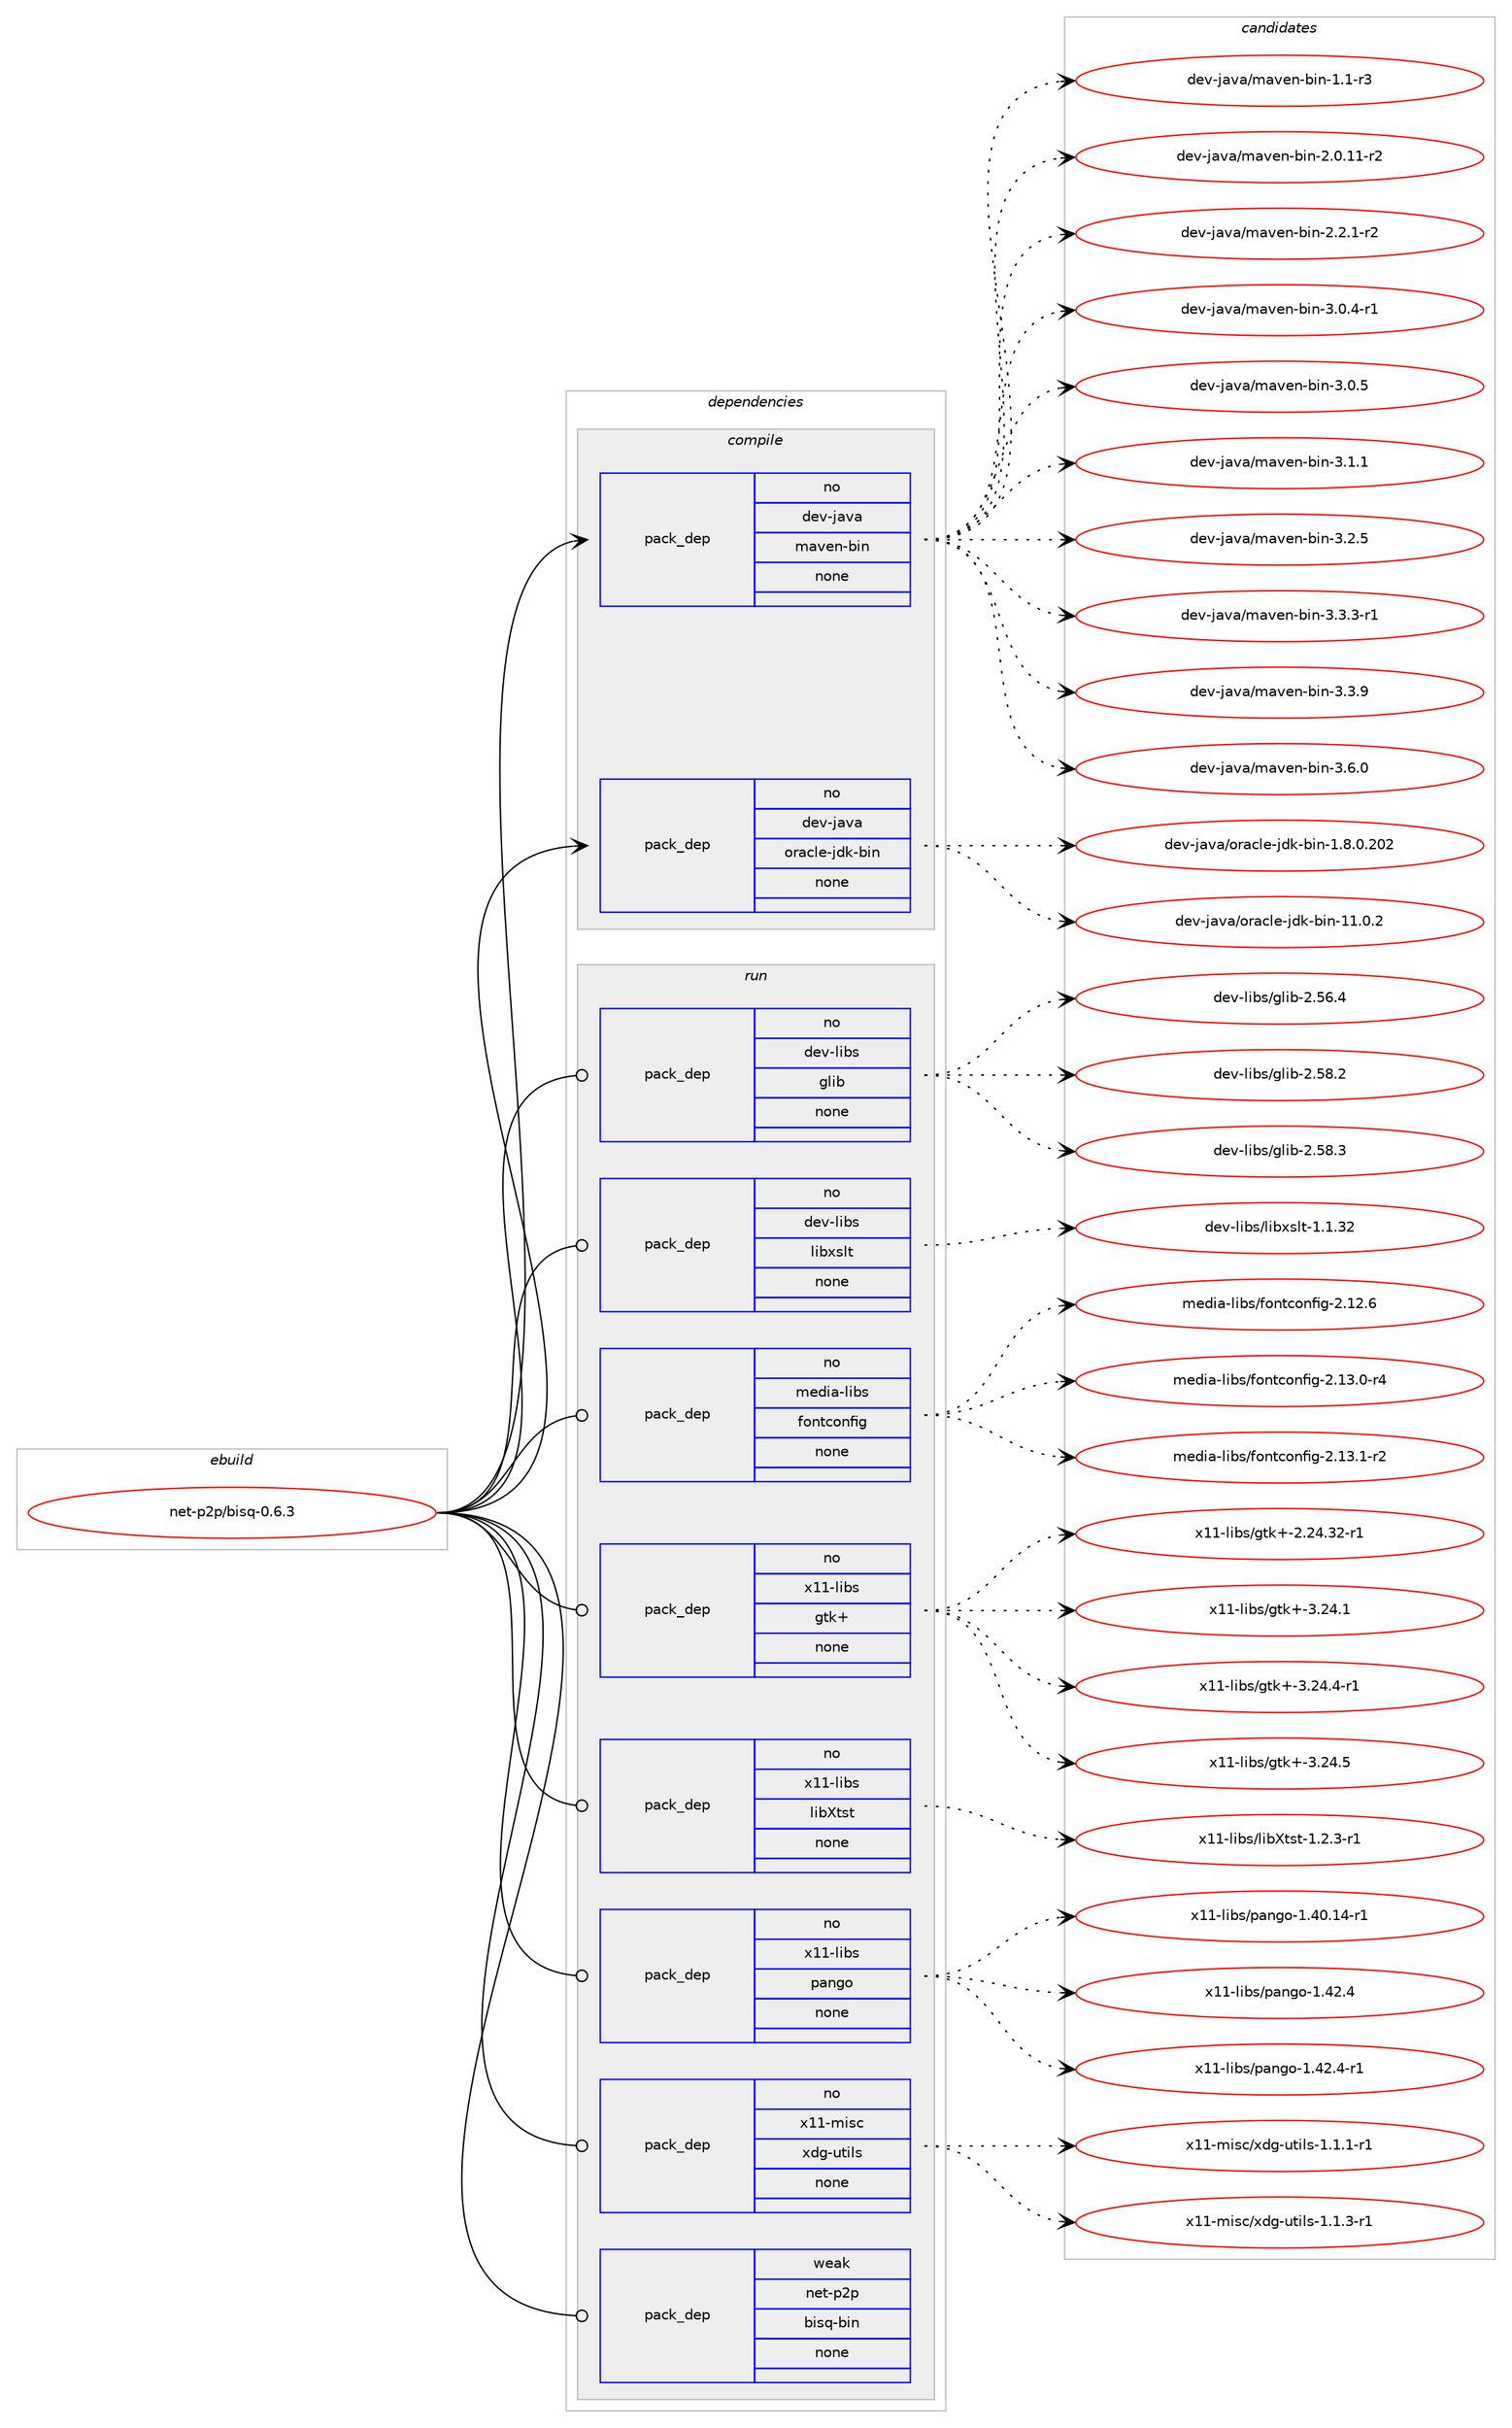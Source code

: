 digraph prolog {

# *************
# Graph options
# *************

newrank=true;
concentrate=true;
compound=true;
graph [rankdir=LR,fontname=Helvetica,fontsize=10,ranksep=1.5];#, ranksep=2.5, nodesep=0.2];
edge  [arrowhead=vee];
node  [fontname=Helvetica,fontsize=10];

# **********
# The ebuild
# **********

subgraph cluster_leftcol {
color=gray;
rank=same;
label=<<i>ebuild</i>>;
id [label="net-p2p/bisq-0.6.3", color=red, width=4, href="../net-p2p/bisq-0.6.3.svg"];
}

# ****************
# The dependencies
# ****************

subgraph cluster_midcol {
color=gray;
label=<<i>dependencies</i>>;
subgraph cluster_compile {
fillcolor="#eeeeee";
style=filled;
label=<<i>compile</i>>;
subgraph pack1197755 {
dependency1675018 [label=<<TABLE BORDER="0" CELLBORDER="1" CELLSPACING="0" CELLPADDING="4" WIDTH="220"><TR><TD ROWSPAN="6" CELLPADDING="30">pack_dep</TD></TR><TR><TD WIDTH="110">no</TD></TR><TR><TD>dev-java</TD></TR><TR><TD>maven-bin</TD></TR><TR><TD>none</TD></TR><TR><TD></TD></TR></TABLE>>, shape=none, color=blue];
}
id:e -> dependency1675018:w [weight=20,style="solid",arrowhead="vee"];
subgraph pack1197756 {
dependency1675019 [label=<<TABLE BORDER="0" CELLBORDER="1" CELLSPACING="0" CELLPADDING="4" WIDTH="220"><TR><TD ROWSPAN="6" CELLPADDING="30">pack_dep</TD></TR><TR><TD WIDTH="110">no</TD></TR><TR><TD>dev-java</TD></TR><TR><TD>oracle-jdk-bin</TD></TR><TR><TD>none</TD></TR><TR><TD></TD></TR></TABLE>>, shape=none, color=blue];
}
id:e -> dependency1675019:w [weight=20,style="solid",arrowhead="vee"];
}
subgraph cluster_compileandrun {
fillcolor="#eeeeee";
style=filled;
label=<<i>compile and run</i>>;
}
subgraph cluster_run {
fillcolor="#eeeeee";
style=filled;
label=<<i>run</i>>;
subgraph pack1197757 {
dependency1675020 [label=<<TABLE BORDER="0" CELLBORDER="1" CELLSPACING="0" CELLPADDING="4" WIDTH="220"><TR><TD ROWSPAN="6" CELLPADDING="30">pack_dep</TD></TR><TR><TD WIDTH="110">no</TD></TR><TR><TD>dev-libs</TD></TR><TR><TD>glib</TD></TR><TR><TD>none</TD></TR><TR><TD></TD></TR></TABLE>>, shape=none, color=blue];
}
id:e -> dependency1675020:w [weight=20,style="solid",arrowhead="odot"];
subgraph pack1197758 {
dependency1675021 [label=<<TABLE BORDER="0" CELLBORDER="1" CELLSPACING="0" CELLPADDING="4" WIDTH="220"><TR><TD ROWSPAN="6" CELLPADDING="30">pack_dep</TD></TR><TR><TD WIDTH="110">no</TD></TR><TR><TD>dev-libs</TD></TR><TR><TD>libxslt</TD></TR><TR><TD>none</TD></TR><TR><TD></TD></TR></TABLE>>, shape=none, color=blue];
}
id:e -> dependency1675021:w [weight=20,style="solid",arrowhead="odot"];
subgraph pack1197759 {
dependency1675022 [label=<<TABLE BORDER="0" CELLBORDER="1" CELLSPACING="0" CELLPADDING="4" WIDTH="220"><TR><TD ROWSPAN="6" CELLPADDING="30">pack_dep</TD></TR><TR><TD WIDTH="110">no</TD></TR><TR><TD>media-libs</TD></TR><TR><TD>fontconfig</TD></TR><TR><TD>none</TD></TR><TR><TD></TD></TR></TABLE>>, shape=none, color=blue];
}
id:e -> dependency1675022:w [weight=20,style="solid",arrowhead="odot"];
subgraph pack1197760 {
dependency1675023 [label=<<TABLE BORDER="0" CELLBORDER="1" CELLSPACING="0" CELLPADDING="4" WIDTH="220"><TR><TD ROWSPAN="6" CELLPADDING="30">pack_dep</TD></TR><TR><TD WIDTH="110">no</TD></TR><TR><TD>x11-libs</TD></TR><TR><TD>gtk+</TD></TR><TR><TD>none</TD></TR><TR><TD></TD></TR></TABLE>>, shape=none, color=blue];
}
id:e -> dependency1675023:w [weight=20,style="solid",arrowhead="odot"];
subgraph pack1197761 {
dependency1675024 [label=<<TABLE BORDER="0" CELLBORDER="1" CELLSPACING="0" CELLPADDING="4" WIDTH="220"><TR><TD ROWSPAN="6" CELLPADDING="30">pack_dep</TD></TR><TR><TD WIDTH="110">no</TD></TR><TR><TD>x11-libs</TD></TR><TR><TD>libXtst</TD></TR><TR><TD>none</TD></TR><TR><TD></TD></TR></TABLE>>, shape=none, color=blue];
}
id:e -> dependency1675024:w [weight=20,style="solid",arrowhead="odot"];
subgraph pack1197762 {
dependency1675025 [label=<<TABLE BORDER="0" CELLBORDER="1" CELLSPACING="0" CELLPADDING="4" WIDTH="220"><TR><TD ROWSPAN="6" CELLPADDING="30">pack_dep</TD></TR><TR><TD WIDTH="110">no</TD></TR><TR><TD>x11-libs</TD></TR><TR><TD>pango</TD></TR><TR><TD>none</TD></TR><TR><TD></TD></TR></TABLE>>, shape=none, color=blue];
}
id:e -> dependency1675025:w [weight=20,style="solid",arrowhead="odot"];
subgraph pack1197763 {
dependency1675026 [label=<<TABLE BORDER="0" CELLBORDER="1" CELLSPACING="0" CELLPADDING="4" WIDTH="220"><TR><TD ROWSPAN="6" CELLPADDING="30">pack_dep</TD></TR><TR><TD WIDTH="110">no</TD></TR><TR><TD>x11-misc</TD></TR><TR><TD>xdg-utils</TD></TR><TR><TD>none</TD></TR><TR><TD></TD></TR></TABLE>>, shape=none, color=blue];
}
id:e -> dependency1675026:w [weight=20,style="solid",arrowhead="odot"];
subgraph pack1197764 {
dependency1675027 [label=<<TABLE BORDER="0" CELLBORDER="1" CELLSPACING="0" CELLPADDING="4" WIDTH="220"><TR><TD ROWSPAN="6" CELLPADDING="30">pack_dep</TD></TR><TR><TD WIDTH="110">weak</TD></TR><TR><TD>net-p2p</TD></TR><TR><TD>bisq-bin</TD></TR><TR><TD>none</TD></TR><TR><TD></TD></TR></TABLE>>, shape=none, color=blue];
}
id:e -> dependency1675027:w [weight=20,style="solid",arrowhead="odot"];
}
}

# **************
# The candidates
# **************

subgraph cluster_choices {
rank=same;
color=gray;
label=<<i>candidates</i>>;

subgraph choice1197755 {
color=black;
nodesep=1;
choice10010111845106971189747109971181011104598105110454946494511451 [label="dev-java/maven-bin-1.1-r3", color=red, width=4,href="../dev-java/maven-bin-1.1-r3.svg"];
choice10010111845106971189747109971181011104598105110455046484649494511450 [label="dev-java/maven-bin-2.0.11-r2", color=red, width=4,href="../dev-java/maven-bin-2.0.11-r2.svg"];
choice100101118451069711897471099711810111045981051104550465046494511450 [label="dev-java/maven-bin-2.2.1-r2", color=red, width=4,href="../dev-java/maven-bin-2.2.1-r2.svg"];
choice100101118451069711897471099711810111045981051104551464846524511449 [label="dev-java/maven-bin-3.0.4-r1", color=red, width=4,href="../dev-java/maven-bin-3.0.4-r1.svg"];
choice10010111845106971189747109971181011104598105110455146484653 [label="dev-java/maven-bin-3.0.5", color=red, width=4,href="../dev-java/maven-bin-3.0.5.svg"];
choice10010111845106971189747109971181011104598105110455146494649 [label="dev-java/maven-bin-3.1.1", color=red, width=4,href="../dev-java/maven-bin-3.1.1.svg"];
choice10010111845106971189747109971181011104598105110455146504653 [label="dev-java/maven-bin-3.2.5", color=red, width=4,href="../dev-java/maven-bin-3.2.5.svg"];
choice100101118451069711897471099711810111045981051104551465146514511449 [label="dev-java/maven-bin-3.3.3-r1", color=red, width=4,href="../dev-java/maven-bin-3.3.3-r1.svg"];
choice10010111845106971189747109971181011104598105110455146514657 [label="dev-java/maven-bin-3.3.9", color=red, width=4,href="../dev-java/maven-bin-3.3.9.svg"];
choice10010111845106971189747109971181011104598105110455146544648 [label="dev-java/maven-bin-3.6.0", color=red, width=4,href="../dev-java/maven-bin-3.6.0.svg"];
dependency1675018:e -> choice10010111845106971189747109971181011104598105110454946494511451:w [style=dotted,weight="100"];
dependency1675018:e -> choice10010111845106971189747109971181011104598105110455046484649494511450:w [style=dotted,weight="100"];
dependency1675018:e -> choice100101118451069711897471099711810111045981051104550465046494511450:w [style=dotted,weight="100"];
dependency1675018:e -> choice100101118451069711897471099711810111045981051104551464846524511449:w [style=dotted,weight="100"];
dependency1675018:e -> choice10010111845106971189747109971181011104598105110455146484653:w [style=dotted,weight="100"];
dependency1675018:e -> choice10010111845106971189747109971181011104598105110455146494649:w [style=dotted,weight="100"];
dependency1675018:e -> choice10010111845106971189747109971181011104598105110455146504653:w [style=dotted,weight="100"];
dependency1675018:e -> choice100101118451069711897471099711810111045981051104551465146514511449:w [style=dotted,weight="100"];
dependency1675018:e -> choice10010111845106971189747109971181011104598105110455146514657:w [style=dotted,weight="100"];
dependency1675018:e -> choice10010111845106971189747109971181011104598105110455146544648:w [style=dotted,weight="100"];
}
subgraph choice1197756 {
color=black;
nodesep=1;
choice10010111845106971189747111114979910810145106100107459810511045494656464846504850 [label="dev-java/oracle-jdk-bin-1.8.0.202", color=red, width=4,href="../dev-java/oracle-jdk-bin-1.8.0.202.svg"];
choice10010111845106971189747111114979910810145106100107459810511045494946484650 [label="dev-java/oracle-jdk-bin-11.0.2", color=red, width=4,href="../dev-java/oracle-jdk-bin-11.0.2.svg"];
dependency1675019:e -> choice10010111845106971189747111114979910810145106100107459810511045494656464846504850:w [style=dotted,weight="100"];
dependency1675019:e -> choice10010111845106971189747111114979910810145106100107459810511045494946484650:w [style=dotted,weight="100"];
}
subgraph choice1197757 {
color=black;
nodesep=1;
choice1001011184510810598115471031081059845504653544652 [label="dev-libs/glib-2.56.4", color=red, width=4,href="../dev-libs/glib-2.56.4.svg"];
choice1001011184510810598115471031081059845504653564650 [label="dev-libs/glib-2.58.2", color=red, width=4,href="../dev-libs/glib-2.58.2.svg"];
choice1001011184510810598115471031081059845504653564651 [label="dev-libs/glib-2.58.3", color=red, width=4,href="../dev-libs/glib-2.58.3.svg"];
dependency1675020:e -> choice1001011184510810598115471031081059845504653544652:w [style=dotted,weight="100"];
dependency1675020:e -> choice1001011184510810598115471031081059845504653564650:w [style=dotted,weight="100"];
dependency1675020:e -> choice1001011184510810598115471031081059845504653564651:w [style=dotted,weight="100"];
}
subgraph choice1197758 {
color=black;
nodesep=1;
choice1001011184510810598115471081059812011510811645494649465150 [label="dev-libs/libxslt-1.1.32", color=red, width=4,href="../dev-libs/libxslt-1.1.32.svg"];
dependency1675021:e -> choice1001011184510810598115471081059812011510811645494649465150:w [style=dotted,weight="100"];
}
subgraph choice1197759 {
color=black;
nodesep=1;
choice109101100105974510810598115471021111101169911111010210510345504649504654 [label="media-libs/fontconfig-2.12.6", color=red, width=4,href="../media-libs/fontconfig-2.12.6.svg"];
choice1091011001059745108105981154710211111011699111110102105103455046495146484511452 [label="media-libs/fontconfig-2.13.0-r4", color=red, width=4,href="../media-libs/fontconfig-2.13.0-r4.svg"];
choice1091011001059745108105981154710211111011699111110102105103455046495146494511450 [label="media-libs/fontconfig-2.13.1-r2", color=red, width=4,href="../media-libs/fontconfig-2.13.1-r2.svg"];
dependency1675022:e -> choice109101100105974510810598115471021111101169911111010210510345504649504654:w [style=dotted,weight="100"];
dependency1675022:e -> choice1091011001059745108105981154710211111011699111110102105103455046495146484511452:w [style=dotted,weight="100"];
dependency1675022:e -> choice1091011001059745108105981154710211111011699111110102105103455046495146494511450:w [style=dotted,weight="100"];
}
subgraph choice1197760 {
color=black;
nodesep=1;
choice12049494510810598115471031161074345504650524651504511449 [label="x11-libs/gtk+-2.24.32-r1", color=red, width=4,href="../x11-libs/gtk+-2.24.32-r1.svg"];
choice12049494510810598115471031161074345514650524649 [label="x11-libs/gtk+-3.24.1", color=red, width=4,href="../x11-libs/gtk+-3.24.1.svg"];
choice120494945108105981154710311610743455146505246524511449 [label="x11-libs/gtk+-3.24.4-r1", color=red, width=4,href="../x11-libs/gtk+-3.24.4-r1.svg"];
choice12049494510810598115471031161074345514650524653 [label="x11-libs/gtk+-3.24.5", color=red, width=4,href="../x11-libs/gtk+-3.24.5.svg"];
dependency1675023:e -> choice12049494510810598115471031161074345504650524651504511449:w [style=dotted,weight="100"];
dependency1675023:e -> choice12049494510810598115471031161074345514650524649:w [style=dotted,weight="100"];
dependency1675023:e -> choice120494945108105981154710311610743455146505246524511449:w [style=dotted,weight="100"];
dependency1675023:e -> choice12049494510810598115471031161074345514650524653:w [style=dotted,weight="100"];
}
subgraph choice1197761 {
color=black;
nodesep=1;
choice120494945108105981154710810598881161151164549465046514511449 [label="x11-libs/libXtst-1.2.3-r1", color=red, width=4,href="../x11-libs/libXtst-1.2.3-r1.svg"];
dependency1675024:e -> choice120494945108105981154710810598881161151164549465046514511449:w [style=dotted,weight="100"];
}
subgraph choice1197762 {
color=black;
nodesep=1;
choice12049494510810598115471129711010311145494652484649524511449 [label="x11-libs/pango-1.40.14-r1", color=red, width=4,href="../x11-libs/pango-1.40.14-r1.svg"];
choice12049494510810598115471129711010311145494652504652 [label="x11-libs/pango-1.42.4", color=red, width=4,href="../x11-libs/pango-1.42.4.svg"];
choice120494945108105981154711297110103111454946525046524511449 [label="x11-libs/pango-1.42.4-r1", color=red, width=4,href="../x11-libs/pango-1.42.4-r1.svg"];
dependency1675025:e -> choice12049494510810598115471129711010311145494652484649524511449:w [style=dotted,weight="100"];
dependency1675025:e -> choice12049494510810598115471129711010311145494652504652:w [style=dotted,weight="100"];
dependency1675025:e -> choice120494945108105981154711297110103111454946525046524511449:w [style=dotted,weight="100"];
}
subgraph choice1197763 {
color=black;
nodesep=1;
choice1204949451091051159947120100103451171161051081154549464946494511449 [label="x11-misc/xdg-utils-1.1.1-r1", color=red, width=4,href="../x11-misc/xdg-utils-1.1.1-r1.svg"];
choice1204949451091051159947120100103451171161051081154549464946514511449 [label="x11-misc/xdg-utils-1.1.3-r1", color=red, width=4,href="../x11-misc/xdg-utils-1.1.3-r1.svg"];
dependency1675026:e -> choice1204949451091051159947120100103451171161051081154549464946494511449:w [style=dotted,weight="100"];
dependency1675026:e -> choice1204949451091051159947120100103451171161051081154549464946514511449:w [style=dotted,weight="100"];
}
subgraph choice1197764 {
color=black;
nodesep=1;
}
}

}
